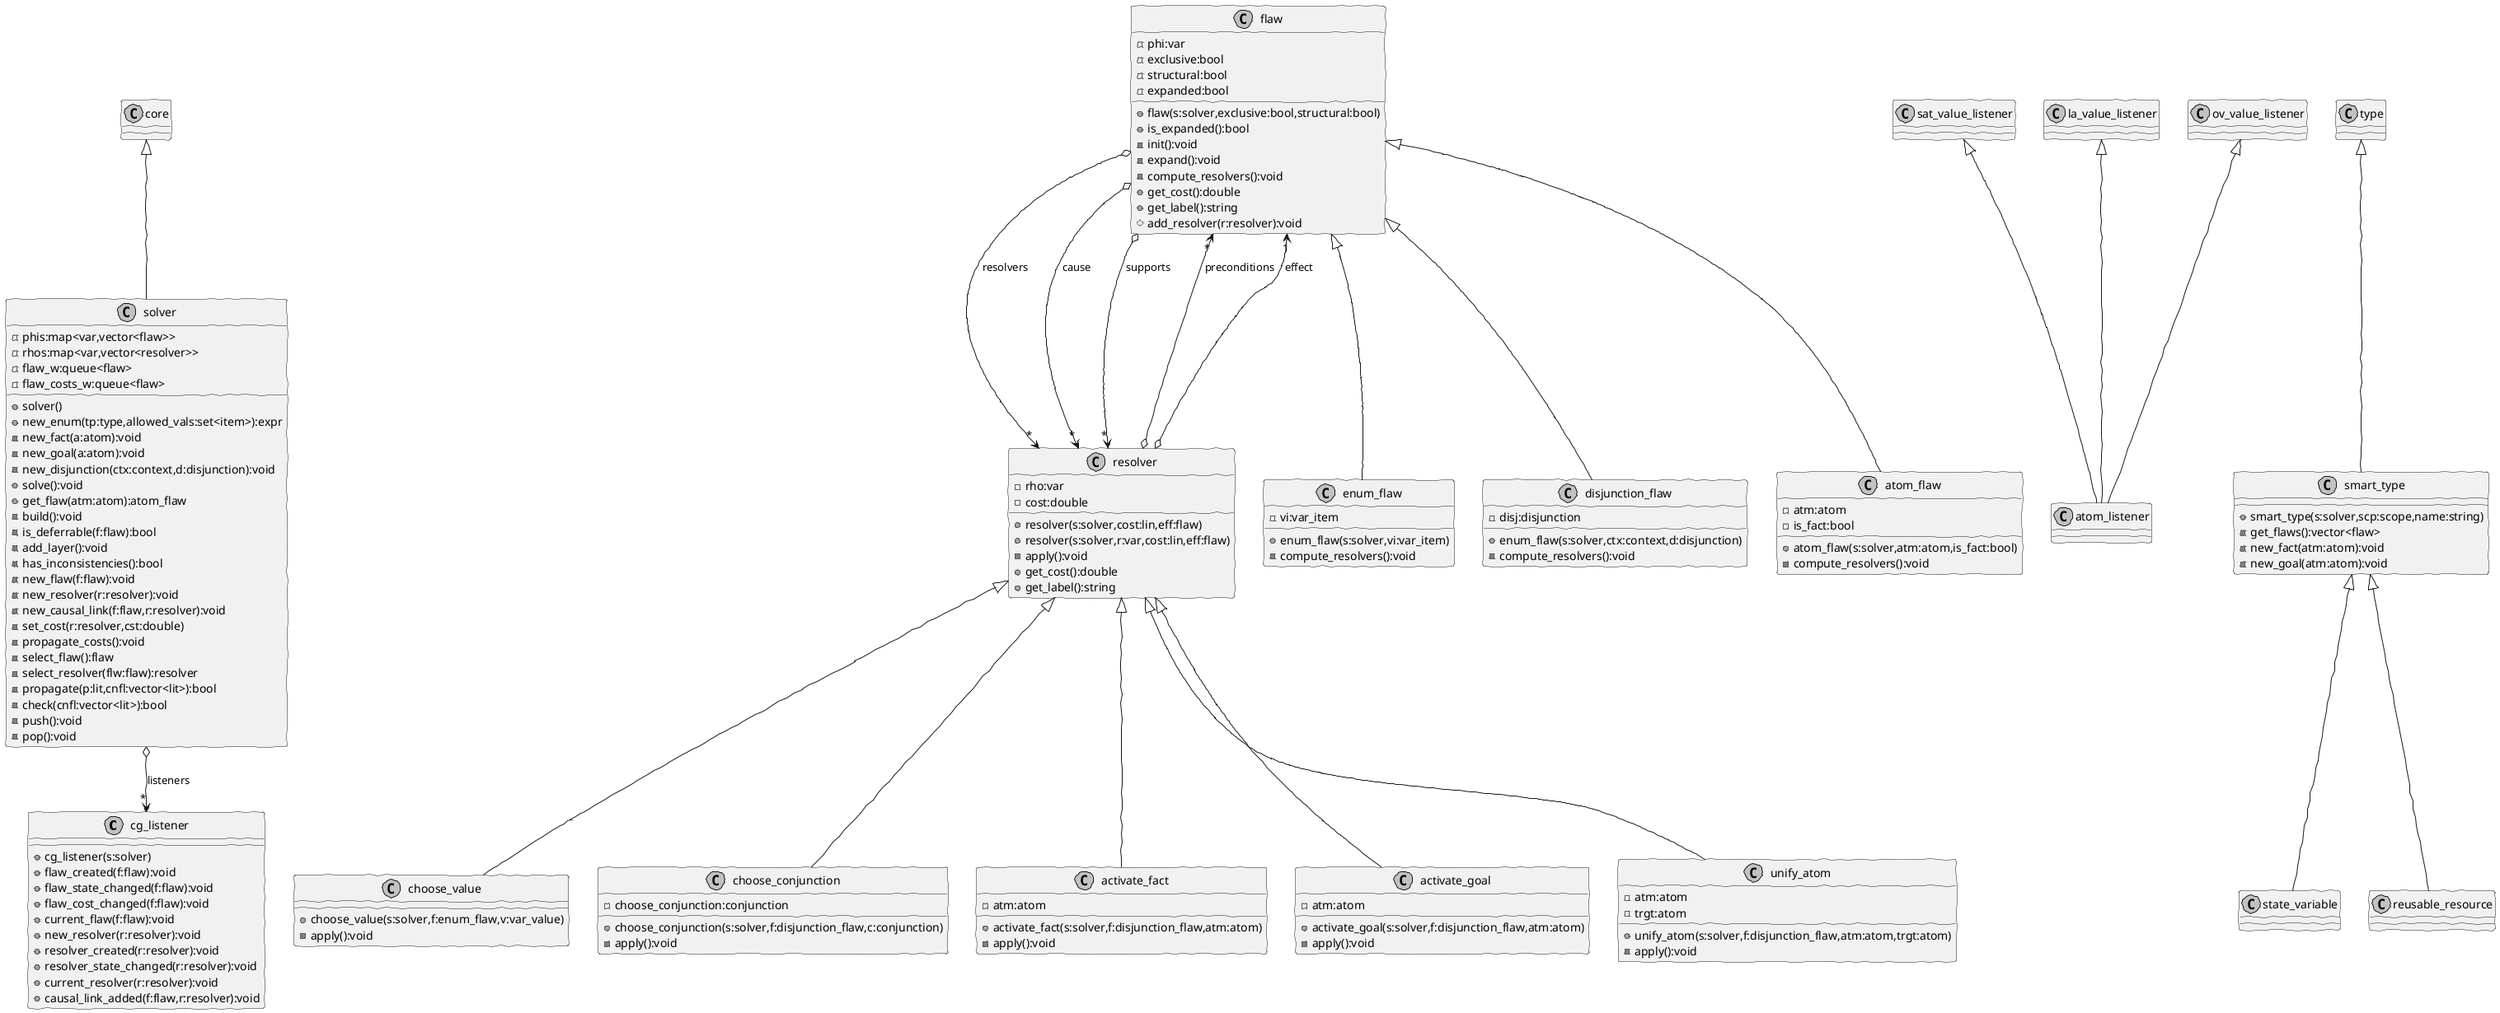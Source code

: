 @startuml cg-lib
skinparam monochrome true
skinparam handwritten true

class cg_listener
cg_listener : +cg_listener(s:solver)
cg_listener : +flaw_created(f:flaw):void
cg_listener : +flaw_state_changed(f:flaw):void
cg_listener : +flaw_cost_changed(f:flaw):void
cg_listener : +current_flaw(f:flaw):void
cg_listener : +new_resolver(r:resolver):void
cg_listener : +resolver_created(r:resolver):void
cg_listener : +resolver_state_changed(r:resolver):void
cg_listener : +current_resolver(r:resolver):void
cg_listener : +causal_link_added(f:flaw,r:resolver):void

class solver
core <|-- solver
solver : -phis:map<var,vector<flaw>>
solver : -rhos:map<var,vector<resolver>>
solver : -flaw_w:queue<flaw>
solver : -flaw_costs_w:queue<flaw>
solver : +solver()
solver : +new_enum(tp:type,allowed_vals:set<item>):expr
solver : -new_fact(a:atom):void
solver : -new_goal(a:atom):void
solver : -new_disjunction(ctx:context,d:disjunction):void
solver : +solve():void
solver : +get_flaw(atm:atom):atom_flaw
solver : -build():void
solver : -is_deferrable(f:flaw):bool
solver : -add_layer():void
solver : -has_inconsistencies():bool
solver : -new_flaw(f:flaw):void
solver : -new_resolver(r:resolver):void
solver : -new_causal_link(f:flaw,r:resolver):void
solver : -set_cost(r:resolver,cst:double)
solver : -propagate_costs():void
solver : -select_flaw():flaw
solver : -select_resolver(flw:flaw):resolver
solver : -propagate(p:lit,cnfl:vector<lit>):bool
solver : -check(cnfl:vector<lit>):bool
solver : -push():void
solver : -pop():void
solver o--> "*" cg_listener : listeners

class flaw
flaw : -phi:var
flaw : -exclusive:bool
flaw : -structural:bool
flaw : -expanded:bool
flaw : +flaw(s:solver,exclusive:bool,structural:bool)
flaw : +is_expanded():bool
flaw : -init():void
flaw : -expand():void
flaw : -compute_resolvers():void
flaw : +get_cost():double
flaw : +get_label():string
flaw : #add_resolver(r:resolver):void
flaw o--> "*" resolver : resolvers
flaw o--> "*" resolver : cause
flaw o--> "*" resolver : supports

class resolver
resolver : -rho:var
resolver : -cost:double
resolver : +resolver(s:solver,cost:lin,eff:flaw)
resolver : +resolver(s:solver,r:var,cost:lin,eff:flaw)
resolver : -apply():void
resolver : +get_cost():double
resolver : +get_label():string
resolver o--> "*" flaw : preconditions
resolver o--> "1" flaw : effect

class enum_flaw
flaw <|-- enum_flaw
enum_flaw : -vi:var_item
enum_flaw : +enum_flaw(s:solver,vi:var_item)
enum_flaw : -compute_resolvers():void

class choose_value
resolver <|-- choose_value
choose_value : +choose_value(s:solver,f:enum_flaw,v:var_value)
choose_value : -apply():void

class disjunction_flaw
flaw <|-- disjunction_flaw
disjunction_flaw : -disj:disjunction
disjunction_flaw : +enum_flaw(s:solver,ctx:context,d:disjunction)
disjunction_flaw : -compute_resolvers():void

class choose_conjunction
resolver <|-- choose_conjunction
choose_conjunction : -choose_conjunction:conjunction
choose_conjunction : +choose_conjunction(s:solver,f:disjunction_flaw,c:conjunction)
choose_conjunction : -apply():void

class atom_flaw
flaw <|-- atom_flaw
atom_flaw : -atm:atom
atom_flaw : -is_fact:bool
atom_flaw : +atom_flaw(s:solver,atm:atom,is_fact:bool)
atom_flaw : -compute_resolvers():void

class activate_fact
resolver <|-- activate_fact
activate_fact : -atm:atom
activate_fact : +activate_fact(s:solver,f:disjunction_flaw,atm:atom)
activate_fact : -apply():void

class activate_goal
resolver <|-- activate_goal
activate_goal : -atm:atom
activate_goal : +activate_goal(s:solver,f:disjunction_flaw,atm:atom)
activate_goal : -apply():void

class unify_atom
resolver <|-- unify_atom
unify_atom : -atm:atom
unify_atom : -trgt:atom
unify_atom : +unify_atom(s:solver,f:disjunction_flaw,atm:atom,trgt:atom)
unify_atom : -apply():void

class atom_listener
sat_value_listener <|-- atom_listener
la_value_listener <|-- atom_listener
ov_value_listener <|-- atom_listener

class smart_type
type <|-- smart_type
smart_type : +smart_type(s:solver,scp:scope,name:string)
smart_type : -get_flaws():vector<flaw>
smart_type : -new_fact(atm:atom):void
smart_type : -new_goal(atm:atom):void

class state_variable
smart_type <|-- state_variable

class reusable_resource
smart_type <|-- reusable_resource

@enduml